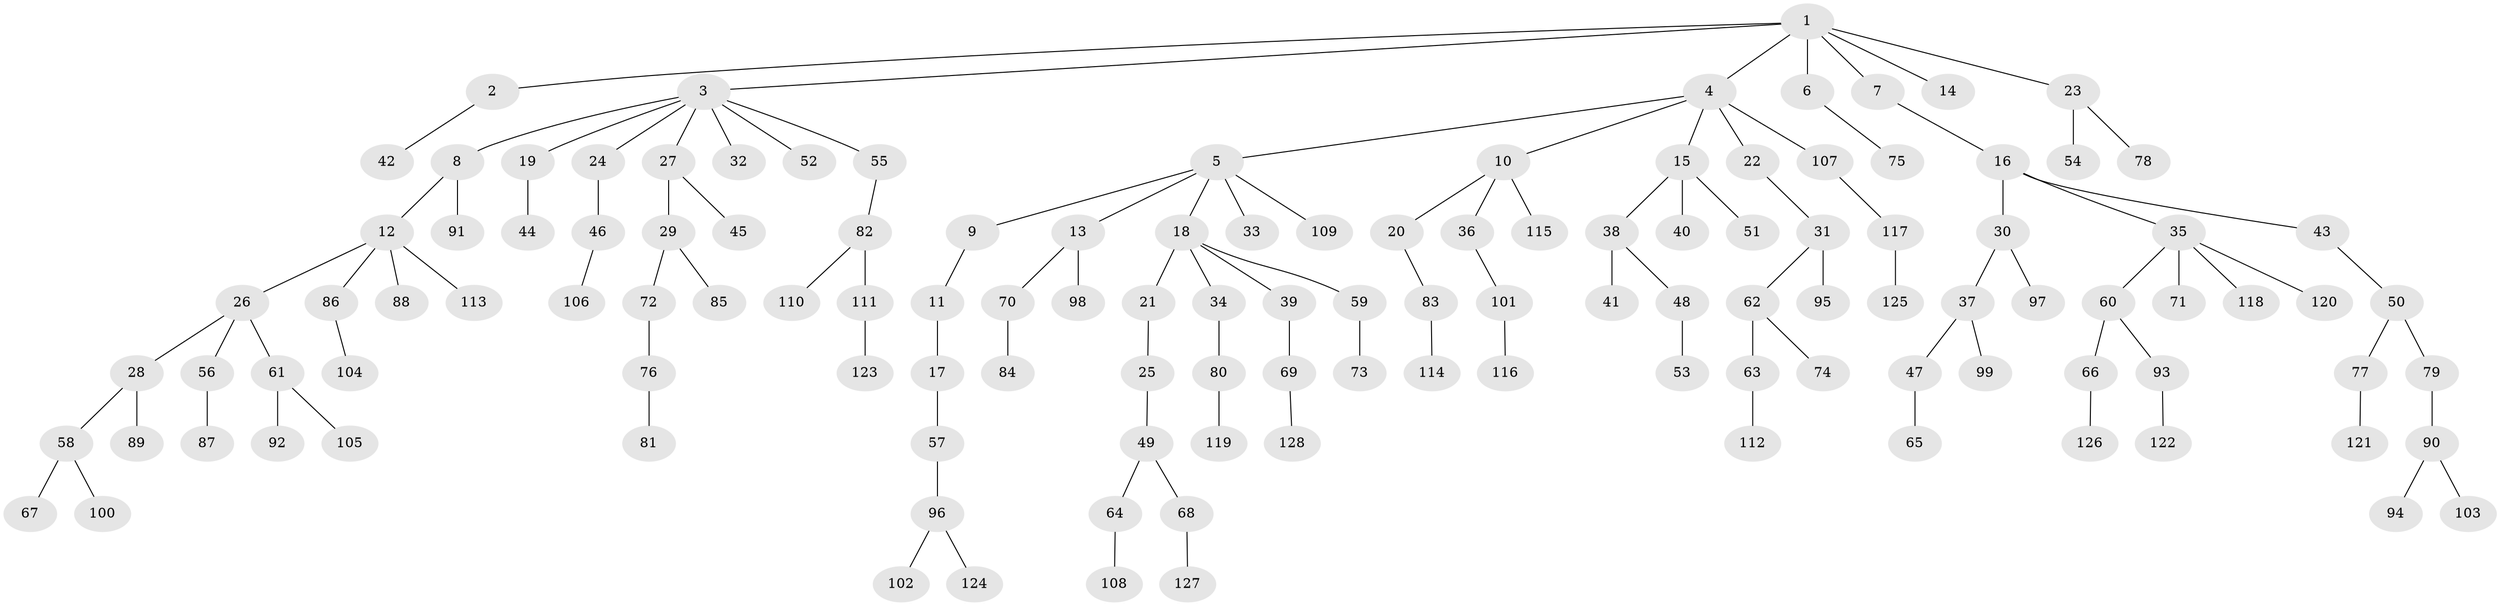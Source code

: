 // coarse degree distribution, {7: 0.022222222222222223, 8: 0.011111111111111112, 6: 0.022222222222222223, 1: 0.5444444444444444, 2: 0.23333333333333334, 4: 0.044444444444444446, 3: 0.1, 5: 0.022222222222222223}
// Generated by graph-tools (version 1.1) at 2025/52/02/27/25 19:52:10]
// undirected, 128 vertices, 127 edges
graph export_dot {
graph [start="1"]
  node [color=gray90,style=filled];
  1;
  2;
  3;
  4;
  5;
  6;
  7;
  8;
  9;
  10;
  11;
  12;
  13;
  14;
  15;
  16;
  17;
  18;
  19;
  20;
  21;
  22;
  23;
  24;
  25;
  26;
  27;
  28;
  29;
  30;
  31;
  32;
  33;
  34;
  35;
  36;
  37;
  38;
  39;
  40;
  41;
  42;
  43;
  44;
  45;
  46;
  47;
  48;
  49;
  50;
  51;
  52;
  53;
  54;
  55;
  56;
  57;
  58;
  59;
  60;
  61;
  62;
  63;
  64;
  65;
  66;
  67;
  68;
  69;
  70;
  71;
  72;
  73;
  74;
  75;
  76;
  77;
  78;
  79;
  80;
  81;
  82;
  83;
  84;
  85;
  86;
  87;
  88;
  89;
  90;
  91;
  92;
  93;
  94;
  95;
  96;
  97;
  98;
  99;
  100;
  101;
  102;
  103;
  104;
  105;
  106;
  107;
  108;
  109;
  110;
  111;
  112;
  113;
  114;
  115;
  116;
  117;
  118;
  119;
  120;
  121;
  122;
  123;
  124;
  125;
  126;
  127;
  128;
  1 -- 2;
  1 -- 3;
  1 -- 4;
  1 -- 6;
  1 -- 7;
  1 -- 14;
  1 -- 23;
  2 -- 42;
  3 -- 8;
  3 -- 19;
  3 -- 24;
  3 -- 27;
  3 -- 32;
  3 -- 52;
  3 -- 55;
  4 -- 5;
  4 -- 10;
  4 -- 15;
  4 -- 22;
  4 -- 107;
  5 -- 9;
  5 -- 13;
  5 -- 18;
  5 -- 33;
  5 -- 109;
  6 -- 75;
  7 -- 16;
  8 -- 12;
  8 -- 91;
  9 -- 11;
  10 -- 20;
  10 -- 36;
  10 -- 115;
  11 -- 17;
  12 -- 26;
  12 -- 86;
  12 -- 88;
  12 -- 113;
  13 -- 70;
  13 -- 98;
  15 -- 38;
  15 -- 40;
  15 -- 51;
  16 -- 30;
  16 -- 35;
  16 -- 43;
  17 -- 57;
  18 -- 21;
  18 -- 34;
  18 -- 39;
  18 -- 59;
  19 -- 44;
  20 -- 83;
  21 -- 25;
  22 -- 31;
  23 -- 54;
  23 -- 78;
  24 -- 46;
  25 -- 49;
  26 -- 28;
  26 -- 56;
  26 -- 61;
  27 -- 29;
  27 -- 45;
  28 -- 58;
  28 -- 89;
  29 -- 72;
  29 -- 85;
  30 -- 37;
  30 -- 97;
  31 -- 62;
  31 -- 95;
  34 -- 80;
  35 -- 60;
  35 -- 71;
  35 -- 118;
  35 -- 120;
  36 -- 101;
  37 -- 47;
  37 -- 99;
  38 -- 41;
  38 -- 48;
  39 -- 69;
  43 -- 50;
  46 -- 106;
  47 -- 65;
  48 -- 53;
  49 -- 64;
  49 -- 68;
  50 -- 77;
  50 -- 79;
  55 -- 82;
  56 -- 87;
  57 -- 96;
  58 -- 67;
  58 -- 100;
  59 -- 73;
  60 -- 66;
  60 -- 93;
  61 -- 92;
  61 -- 105;
  62 -- 63;
  62 -- 74;
  63 -- 112;
  64 -- 108;
  66 -- 126;
  68 -- 127;
  69 -- 128;
  70 -- 84;
  72 -- 76;
  76 -- 81;
  77 -- 121;
  79 -- 90;
  80 -- 119;
  82 -- 110;
  82 -- 111;
  83 -- 114;
  86 -- 104;
  90 -- 94;
  90 -- 103;
  93 -- 122;
  96 -- 102;
  96 -- 124;
  101 -- 116;
  107 -- 117;
  111 -- 123;
  117 -- 125;
}
